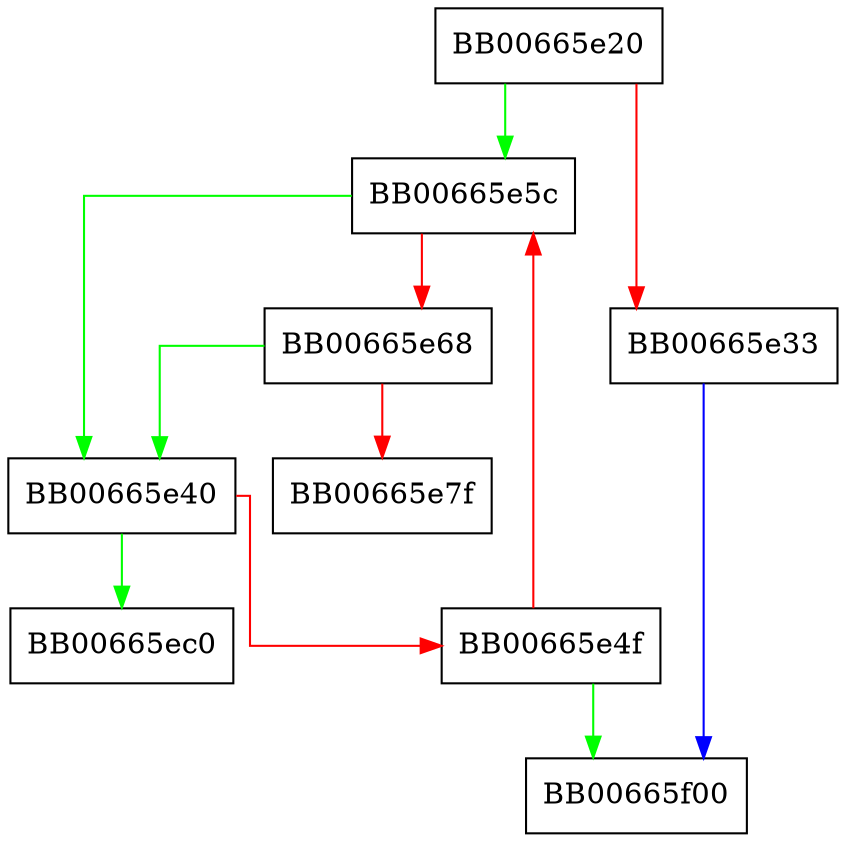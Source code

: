 digraph X509V3_EXT_add_list {
  node [shape="box"];
  graph [splines=ortho];
  BB00665e20 -> BB00665e5c [color="green"];
  BB00665e20 -> BB00665e33 [color="red"];
  BB00665e33 -> BB00665f00 [color="blue"];
  BB00665e40 -> BB00665ec0 [color="green"];
  BB00665e40 -> BB00665e4f [color="red"];
  BB00665e4f -> BB00665f00 [color="green"];
  BB00665e4f -> BB00665e5c [color="red"];
  BB00665e5c -> BB00665e40 [color="green"];
  BB00665e5c -> BB00665e68 [color="red"];
  BB00665e68 -> BB00665e40 [color="green"];
  BB00665e68 -> BB00665e7f [color="red"];
}